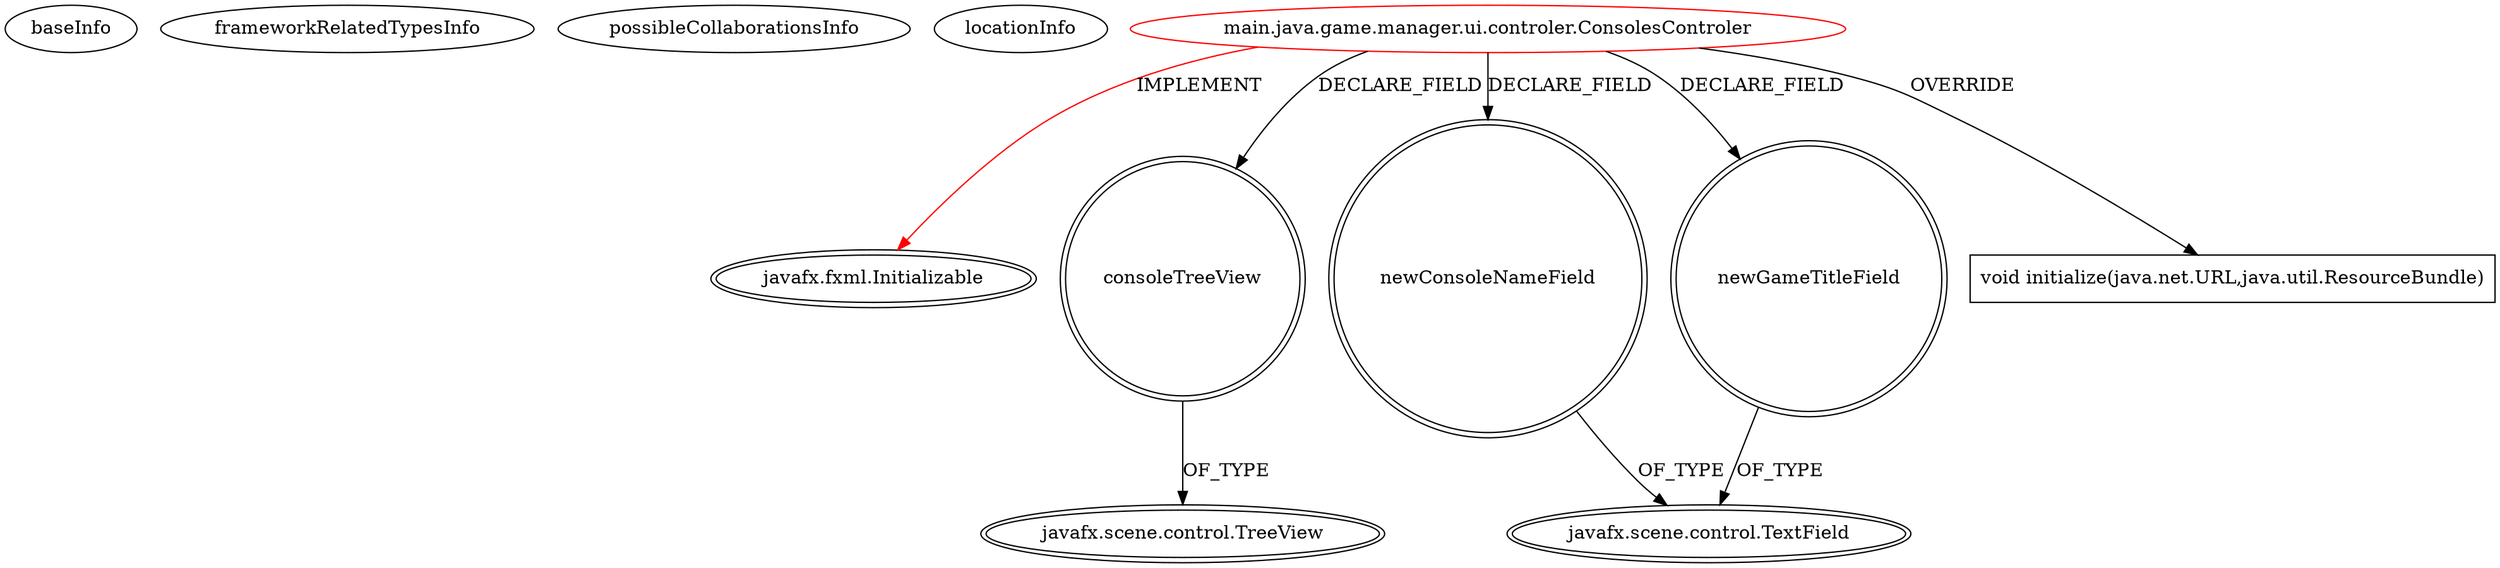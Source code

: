 digraph {
baseInfo[graphId=2738,category="extension_graph",isAnonymous=false,possibleRelation=false]
frameworkRelatedTypesInfo[0="javafx.fxml.Initializable"]
possibleCollaborationsInfo[]
locationInfo[projectName="girardot-GameManager",filePath="/girardot-GameManager/GameManager-master/src/main/java/game/manager/ui/controler/ConsolesControler.java",contextSignature="ConsolesControler",graphId="2738"]
0[label="main.java.game.manager.ui.controler.ConsolesControler",vertexType="ROOT_CLIENT_CLASS_DECLARATION",isFrameworkType=false,color=red]
1[label="javafx.fxml.Initializable",vertexType="FRAMEWORK_INTERFACE_TYPE",isFrameworkType=true,peripheries=2]
2[label="consoleTreeView",vertexType="FIELD_DECLARATION",isFrameworkType=true,peripheries=2,shape=circle]
3[label="javafx.scene.control.TreeView",vertexType="FRAMEWORK_CLASS_TYPE",isFrameworkType=true,peripheries=2]
4[label="newConsoleNameField",vertexType="FIELD_DECLARATION",isFrameworkType=true,peripheries=2,shape=circle]
5[label="javafx.scene.control.TextField",vertexType="FRAMEWORK_CLASS_TYPE",isFrameworkType=true,peripheries=2]
6[label="newGameTitleField",vertexType="FIELD_DECLARATION",isFrameworkType=true,peripheries=2,shape=circle]
8[label="void initialize(java.net.URL,java.util.ResourceBundle)",vertexType="OVERRIDING_METHOD_DECLARATION",isFrameworkType=false,shape=box]
0->1[label="IMPLEMENT",color=red]
0->2[label="DECLARE_FIELD"]
2->3[label="OF_TYPE"]
0->4[label="DECLARE_FIELD"]
4->5[label="OF_TYPE"]
0->6[label="DECLARE_FIELD"]
6->5[label="OF_TYPE"]
0->8[label="OVERRIDE"]
}
